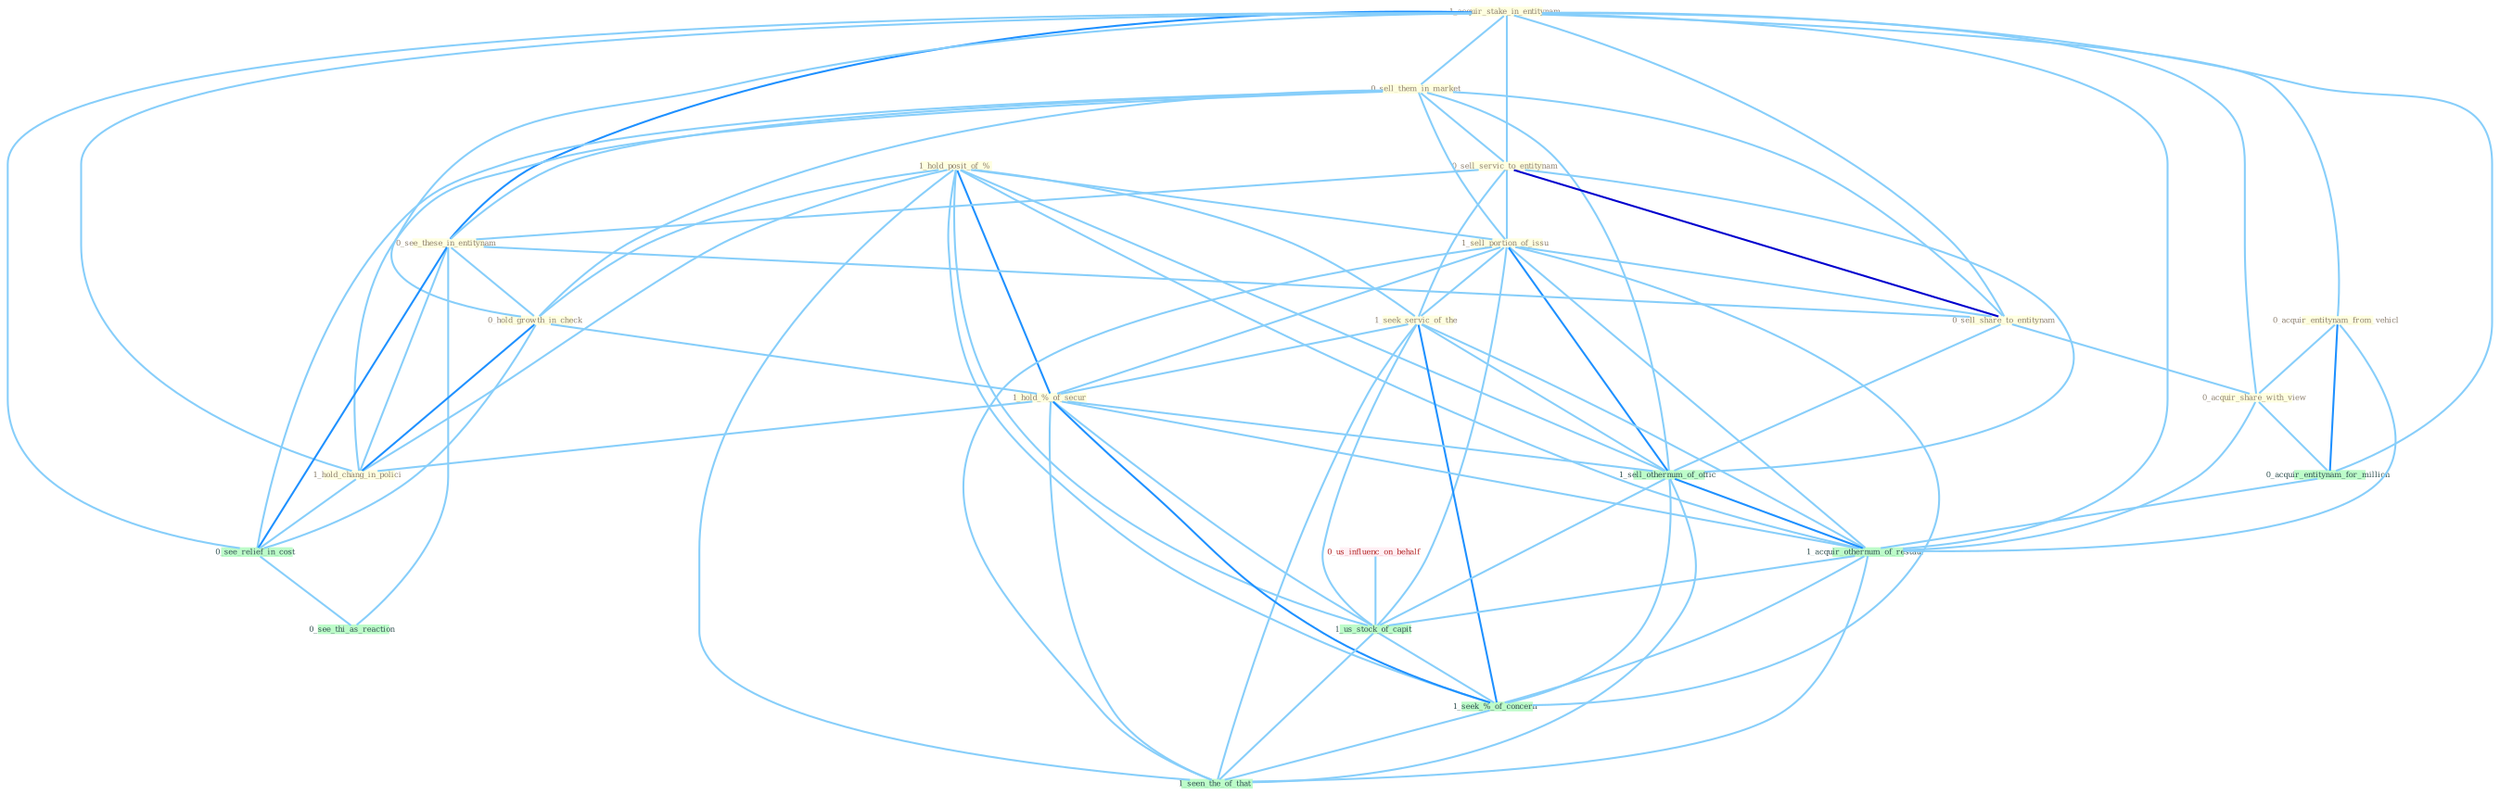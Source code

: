 Graph G{ 
    node
    [shape=polygon,style=filled,width=.5,height=.06,color="#BDFCC9",fixedsize=true,fontsize=4,
    fontcolor="#2f4f4f"];
    {node
    [color="#ffffe0", fontcolor="#8b7d6b"] "1_acquir_stake_in_entitynam " "0_sell_them_in_market " "1_hold_posit_of_% " "0_sell_servic_to_entitynam " "1_sell_portion_of_issu " "0_see_these_in_entitynam " "0_acquir_entitynam_from_vehicl " "1_seek_servic_of_the " "0_hold_growth_in_check " "0_sell_share_to_entitynam " "1_hold_%_of_secur " "0_acquir_share_with_view " "1_hold_chang_in_polici "}
{node [color="#fff0f5", fontcolor="#b22222"] "0_us_influenc_on_behalf "}
edge [color="#B0E2FF"];

	"1_acquir_stake_in_entitynam " -- "0_sell_them_in_market " [w="1", color="#87cefa" ];
	"1_acquir_stake_in_entitynam " -- "0_sell_servic_to_entitynam " [w="1", color="#87cefa" ];
	"1_acquir_stake_in_entitynam " -- "0_see_these_in_entitynam " [w="2", color="#1e90ff" , len=0.8];
	"1_acquir_stake_in_entitynam " -- "0_acquir_entitynam_from_vehicl " [w="1", color="#87cefa" ];
	"1_acquir_stake_in_entitynam " -- "0_hold_growth_in_check " [w="1", color="#87cefa" ];
	"1_acquir_stake_in_entitynam " -- "0_sell_share_to_entitynam " [w="1", color="#87cefa" ];
	"1_acquir_stake_in_entitynam " -- "0_acquir_share_with_view " [w="1", color="#87cefa" ];
	"1_acquir_stake_in_entitynam " -- "1_hold_chang_in_polici " [w="1", color="#87cefa" ];
	"1_acquir_stake_in_entitynam " -- "0_acquir_entitynam_for_million " [w="1", color="#87cefa" ];
	"1_acquir_stake_in_entitynam " -- "0_see_relief_in_cost " [w="1", color="#87cefa" ];
	"1_acquir_stake_in_entitynam " -- "1_acquir_othernum_of_restaur " [w="1", color="#87cefa" ];
	"0_sell_them_in_market " -- "0_sell_servic_to_entitynam " [w="1", color="#87cefa" ];
	"0_sell_them_in_market " -- "1_sell_portion_of_issu " [w="1", color="#87cefa" ];
	"0_sell_them_in_market " -- "0_see_these_in_entitynam " [w="1", color="#87cefa" ];
	"0_sell_them_in_market " -- "0_hold_growth_in_check " [w="1", color="#87cefa" ];
	"0_sell_them_in_market " -- "0_sell_share_to_entitynam " [w="1", color="#87cefa" ];
	"0_sell_them_in_market " -- "1_hold_chang_in_polici " [w="1", color="#87cefa" ];
	"0_sell_them_in_market " -- "1_sell_othernum_of_offic " [w="1", color="#87cefa" ];
	"0_sell_them_in_market " -- "0_see_relief_in_cost " [w="1", color="#87cefa" ];
	"1_hold_posit_of_% " -- "1_sell_portion_of_issu " [w="1", color="#87cefa" ];
	"1_hold_posit_of_% " -- "1_seek_servic_of_the " [w="1", color="#87cefa" ];
	"1_hold_posit_of_% " -- "0_hold_growth_in_check " [w="1", color="#87cefa" ];
	"1_hold_posit_of_% " -- "1_hold_%_of_secur " [w="2", color="#1e90ff" , len=0.8];
	"1_hold_posit_of_% " -- "1_hold_chang_in_polici " [w="1", color="#87cefa" ];
	"1_hold_posit_of_% " -- "1_sell_othernum_of_offic " [w="1", color="#87cefa" ];
	"1_hold_posit_of_% " -- "1_acquir_othernum_of_restaur " [w="1", color="#87cefa" ];
	"1_hold_posit_of_% " -- "1_us_stock_of_capit " [w="1", color="#87cefa" ];
	"1_hold_posit_of_% " -- "1_seek_%_of_concern " [w="1", color="#87cefa" ];
	"1_hold_posit_of_% " -- "1_seen_the_of_that " [w="1", color="#87cefa" ];
	"0_sell_servic_to_entitynam " -- "1_sell_portion_of_issu " [w="1", color="#87cefa" ];
	"0_sell_servic_to_entitynam " -- "0_see_these_in_entitynam " [w="1", color="#87cefa" ];
	"0_sell_servic_to_entitynam " -- "1_seek_servic_of_the " [w="1", color="#87cefa" ];
	"0_sell_servic_to_entitynam " -- "0_sell_share_to_entitynam " [w="3", color="#0000cd" , len=0.6];
	"0_sell_servic_to_entitynam " -- "1_sell_othernum_of_offic " [w="1", color="#87cefa" ];
	"1_sell_portion_of_issu " -- "1_seek_servic_of_the " [w="1", color="#87cefa" ];
	"1_sell_portion_of_issu " -- "0_sell_share_to_entitynam " [w="1", color="#87cefa" ];
	"1_sell_portion_of_issu " -- "1_hold_%_of_secur " [w="1", color="#87cefa" ];
	"1_sell_portion_of_issu " -- "1_sell_othernum_of_offic " [w="2", color="#1e90ff" , len=0.8];
	"1_sell_portion_of_issu " -- "1_acquir_othernum_of_restaur " [w="1", color="#87cefa" ];
	"1_sell_portion_of_issu " -- "1_us_stock_of_capit " [w="1", color="#87cefa" ];
	"1_sell_portion_of_issu " -- "1_seek_%_of_concern " [w="1", color="#87cefa" ];
	"1_sell_portion_of_issu " -- "1_seen_the_of_that " [w="1", color="#87cefa" ];
	"0_see_these_in_entitynam " -- "0_hold_growth_in_check " [w="1", color="#87cefa" ];
	"0_see_these_in_entitynam " -- "0_sell_share_to_entitynam " [w="1", color="#87cefa" ];
	"0_see_these_in_entitynam " -- "1_hold_chang_in_polici " [w="1", color="#87cefa" ];
	"0_see_these_in_entitynam " -- "0_see_relief_in_cost " [w="2", color="#1e90ff" , len=0.8];
	"0_see_these_in_entitynam " -- "0_see_thi_as_reaction " [w="1", color="#87cefa" ];
	"0_acquir_entitynam_from_vehicl " -- "0_acquir_share_with_view " [w="1", color="#87cefa" ];
	"0_acquir_entitynam_from_vehicl " -- "0_acquir_entitynam_for_million " [w="2", color="#1e90ff" , len=0.8];
	"0_acquir_entitynam_from_vehicl " -- "1_acquir_othernum_of_restaur " [w="1", color="#87cefa" ];
	"1_seek_servic_of_the " -- "1_hold_%_of_secur " [w="1", color="#87cefa" ];
	"1_seek_servic_of_the " -- "1_sell_othernum_of_offic " [w="1", color="#87cefa" ];
	"1_seek_servic_of_the " -- "1_acquir_othernum_of_restaur " [w="1", color="#87cefa" ];
	"1_seek_servic_of_the " -- "1_us_stock_of_capit " [w="1", color="#87cefa" ];
	"1_seek_servic_of_the " -- "1_seek_%_of_concern " [w="2", color="#1e90ff" , len=0.8];
	"1_seek_servic_of_the " -- "1_seen_the_of_that " [w="1", color="#87cefa" ];
	"0_hold_growth_in_check " -- "1_hold_%_of_secur " [w="1", color="#87cefa" ];
	"0_hold_growth_in_check " -- "1_hold_chang_in_polici " [w="2", color="#1e90ff" , len=0.8];
	"0_hold_growth_in_check " -- "0_see_relief_in_cost " [w="1", color="#87cefa" ];
	"0_sell_share_to_entitynam " -- "0_acquir_share_with_view " [w="1", color="#87cefa" ];
	"0_sell_share_to_entitynam " -- "1_sell_othernum_of_offic " [w="1", color="#87cefa" ];
	"1_hold_%_of_secur " -- "1_hold_chang_in_polici " [w="1", color="#87cefa" ];
	"1_hold_%_of_secur " -- "1_sell_othernum_of_offic " [w="1", color="#87cefa" ];
	"1_hold_%_of_secur " -- "1_acquir_othernum_of_restaur " [w="1", color="#87cefa" ];
	"1_hold_%_of_secur " -- "1_us_stock_of_capit " [w="1", color="#87cefa" ];
	"1_hold_%_of_secur " -- "1_seek_%_of_concern " [w="2", color="#1e90ff" , len=0.8];
	"1_hold_%_of_secur " -- "1_seen_the_of_that " [w="1", color="#87cefa" ];
	"0_acquir_share_with_view " -- "0_acquir_entitynam_for_million " [w="1", color="#87cefa" ];
	"0_acquir_share_with_view " -- "1_acquir_othernum_of_restaur " [w="1", color="#87cefa" ];
	"1_hold_chang_in_polici " -- "0_see_relief_in_cost " [w="1", color="#87cefa" ];
	"0_acquir_entitynam_for_million " -- "1_acquir_othernum_of_restaur " [w="1", color="#87cefa" ];
	"1_sell_othernum_of_offic " -- "1_acquir_othernum_of_restaur " [w="2", color="#1e90ff" , len=0.8];
	"1_sell_othernum_of_offic " -- "1_us_stock_of_capit " [w="1", color="#87cefa" ];
	"1_sell_othernum_of_offic " -- "1_seek_%_of_concern " [w="1", color="#87cefa" ];
	"1_sell_othernum_of_offic " -- "1_seen_the_of_that " [w="1", color="#87cefa" ];
	"0_us_influenc_on_behalf " -- "1_us_stock_of_capit " [w="1", color="#87cefa" ];
	"0_see_relief_in_cost " -- "0_see_thi_as_reaction " [w="1", color="#87cefa" ];
	"1_acquir_othernum_of_restaur " -- "1_us_stock_of_capit " [w="1", color="#87cefa" ];
	"1_acquir_othernum_of_restaur " -- "1_seek_%_of_concern " [w="1", color="#87cefa" ];
	"1_acquir_othernum_of_restaur " -- "1_seen_the_of_that " [w="1", color="#87cefa" ];
	"1_us_stock_of_capit " -- "1_seek_%_of_concern " [w="1", color="#87cefa" ];
	"1_us_stock_of_capit " -- "1_seen_the_of_that " [w="1", color="#87cefa" ];
	"1_seek_%_of_concern " -- "1_seen_the_of_that " [w="1", color="#87cefa" ];
}